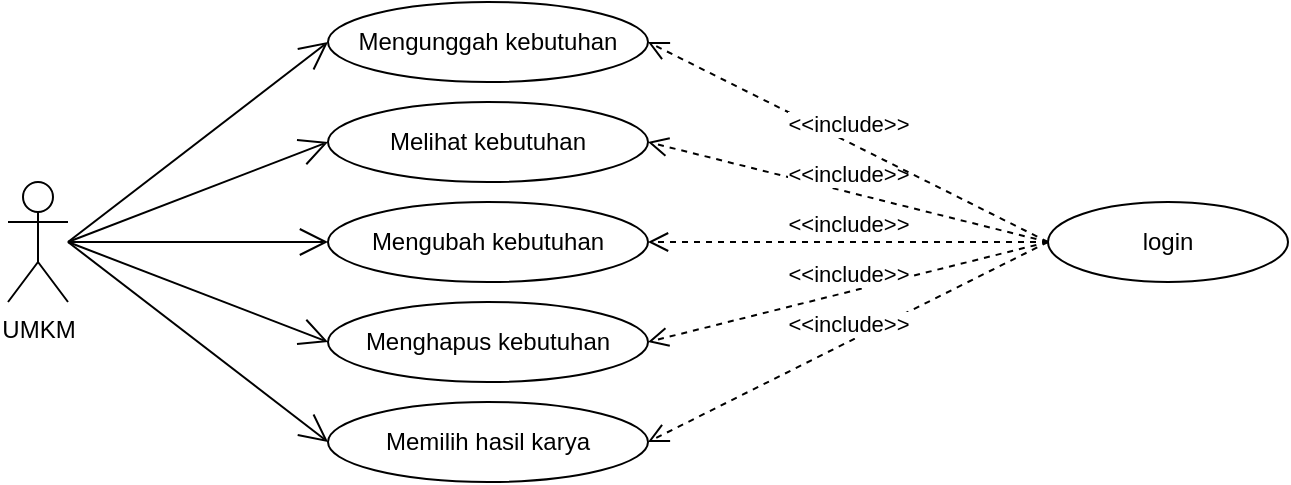 <mxfile version="24.4.6" type="github" pages="2">
  <diagram name="Use Case [UMKM]" id="LfaJoB-NcQiEeC0xRanB">
    <mxGraphModel dx="1034" dy="414" grid="1" gridSize="10" guides="1" tooltips="1" connect="1" arrows="1" fold="1" page="1" pageScale="1" pageWidth="850" pageHeight="1100" math="0" shadow="0">
      <root>
        <mxCell id="0" />
        <mxCell id="1" parent="0" />
        <mxCell id="EpuDyvNdZh_8wAbSD4OD-1" value="UMKM" style="shape=umlActor;verticalLabelPosition=bottom;verticalAlign=top;html=1;outlineConnect=0;" vertex="1" parent="1">
          <mxGeometry x="120" y="210" width="30" height="60" as="geometry" />
        </mxCell>
        <mxCell id="EpuDyvNdZh_8wAbSD4OD-2" value="&lt;font style=&quot;font-size: 12px;&quot; face=&quot;Helvetica&quot;&gt;&lt;span id=&quot;docs-internal-guid-a7e393d6-7fff-50bb-64bc-a7c13db04e78&quot; style=&quot;color: rgb(0, 0, 0); background-color: transparent; font-weight: 400; font-style: normal; font-variant: normal; text-decoration: none; vertical-align: baseline; white-space: pre-wrap;&quot;&gt;Mengunggah kebutuhan&lt;/span&gt;&lt;/font&gt;" style="ellipse;whiteSpace=wrap;html=1;" vertex="1" parent="1">
          <mxGeometry x="280" y="120" width="160" height="40" as="geometry" />
        </mxCell>
        <mxCell id="EpuDyvNdZh_8wAbSD4OD-3" value="&lt;font style=&quot;font-size: 12px;&quot; face=&quot;Helvetica&quot;&gt;&lt;span id=&quot;docs-internal-guid-a7e393d6-7fff-50bb-64bc-a7c13db04e78&quot; style=&quot;color: rgb(0, 0, 0); background-color: transparent; font-weight: 400; font-style: normal; font-variant: normal; text-decoration: none; vertical-align: baseline; white-space: pre-wrap;&quot;&gt;Melihat kebutuhan&lt;/span&gt;&lt;/font&gt;" style="ellipse;whiteSpace=wrap;html=1;" vertex="1" parent="1">
          <mxGeometry x="280" y="170" width="160" height="40" as="geometry" />
        </mxCell>
        <mxCell id="EpuDyvNdZh_8wAbSD4OD-4" value="&lt;font style=&quot;font-size: 12px;&quot; face=&quot;Helvetica&quot;&gt;&lt;span id=&quot;docs-internal-guid-a7e393d6-7fff-50bb-64bc-a7c13db04e78&quot; style=&quot;color: rgb(0, 0, 0); background-color: transparent; font-weight: 400; font-style: normal; font-variant: normal; text-decoration: none; vertical-align: baseline; white-space: pre-wrap;&quot;&gt;Mengubah kebutuhan&lt;/span&gt;&lt;/font&gt;" style="ellipse;whiteSpace=wrap;html=1;" vertex="1" parent="1">
          <mxGeometry x="280" y="220" width="160" height="40" as="geometry" />
        </mxCell>
        <mxCell id="EpuDyvNdZh_8wAbSD4OD-5" value="&lt;font style=&quot;font-size: 12px;&quot; face=&quot;Helvetica&quot;&gt;&lt;span id=&quot;docs-internal-guid-a7e393d6-7fff-50bb-64bc-a7c13db04e78&quot; style=&quot;color: rgb(0, 0, 0); background-color: transparent; font-weight: 400; font-style: normal; font-variant: normal; text-decoration: none; vertical-align: baseline; white-space: pre-wrap;&quot;&gt;Menghapus kebutuhan&lt;/span&gt;&lt;/font&gt;" style="ellipse;whiteSpace=wrap;html=1;" vertex="1" parent="1">
          <mxGeometry x="280" y="270" width="160" height="40" as="geometry" />
        </mxCell>
        <mxCell id="EpuDyvNdZh_8wAbSD4OD-6" value="Memilih hasil karya" style="ellipse;whiteSpace=wrap;html=1;" vertex="1" parent="1">
          <mxGeometry x="280" y="320" width="160" height="40" as="geometry" />
        </mxCell>
        <mxCell id="7BcZtqquvrEM_eg-r2az-1" value="login" style="ellipse;whiteSpace=wrap;html=1;" vertex="1" parent="1">
          <mxGeometry x="640" y="220" width="120" height="40" as="geometry" />
        </mxCell>
        <mxCell id="7BcZtqquvrEM_eg-r2az-2" value="&amp;lt;&amp;lt;include&amp;gt;&amp;gt;" style="html=1;verticalAlign=bottom;endArrow=open;dashed=1;endSize=8;curved=0;rounded=0;" edge="1" parent="1" source="7BcZtqquvrEM_eg-r2az-1" target="EpuDyvNdZh_8wAbSD4OD-4">
          <mxGeometry relative="1" as="geometry">
            <mxPoint x="530" y="270" as="sourcePoint" />
            <mxPoint x="450" y="270" as="targetPoint" />
          </mxGeometry>
        </mxCell>
        <mxCell id="7BcZtqquvrEM_eg-r2az-3" value="" style="endArrow=open;endFill=1;endSize=12;html=1;rounded=0;" edge="1" parent="1" source="EpuDyvNdZh_8wAbSD4OD-1" target="EpuDyvNdZh_8wAbSD4OD-4">
          <mxGeometry width="160" relative="1" as="geometry">
            <mxPoint x="370" y="270" as="sourcePoint" />
            <mxPoint x="530" y="270" as="targetPoint" />
          </mxGeometry>
        </mxCell>
        <mxCell id="7BcZtqquvrEM_eg-r2az-4" value="&amp;lt;&amp;lt;include&amp;gt;&amp;gt;" style="html=1;verticalAlign=bottom;endArrow=open;dashed=1;endSize=8;curved=0;rounded=0;entryX=1;entryY=0.5;entryDx=0;entryDy=0;exitX=0;exitY=0.5;exitDx=0;exitDy=0;" edge="1" parent="1" source="7BcZtqquvrEM_eg-r2az-1" target="EpuDyvNdZh_8wAbSD4OD-3">
          <mxGeometry relative="1" as="geometry">
            <mxPoint x="610" y="250" as="sourcePoint" />
            <mxPoint x="490" y="250" as="targetPoint" />
          </mxGeometry>
        </mxCell>
        <mxCell id="7BcZtqquvrEM_eg-r2az-5" value="&amp;lt;&amp;lt;include&amp;gt;&amp;gt;" style="html=1;verticalAlign=bottom;endArrow=open;dashed=1;endSize=8;curved=0;rounded=0;entryX=1;entryY=0.5;entryDx=0;entryDy=0;exitX=0;exitY=0.5;exitDx=0;exitDy=0;" edge="1" parent="1" source="7BcZtqquvrEM_eg-r2az-1" target="EpuDyvNdZh_8wAbSD4OD-2">
          <mxGeometry relative="1" as="geometry">
            <mxPoint x="628" y="236" as="sourcePoint" />
            <mxPoint x="490" y="190" as="targetPoint" />
          </mxGeometry>
        </mxCell>
        <mxCell id="7BcZtqquvrEM_eg-r2az-6" value="&amp;lt;&amp;lt;include&amp;gt;&amp;gt;" style="html=1;verticalAlign=bottom;endArrow=open;dashed=1;endSize=8;curved=0;rounded=0;entryX=1;entryY=0.5;entryDx=0;entryDy=0;exitX=0;exitY=0.5;exitDx=0;exitDy=0;" edge="1" parent="1" source="7BcZtqquvrEM_eg-r2az-1" target="EpuDyvNdZh_8wAbSD4OD-5">
          <mxGeometry relative="1" as="geometry">
            <mxPoint x="610" y="250" as="sourcePoint" />
            <mxPoint x="450" y="250" as="targetPoint" />
          </mxGeometry>
        </mxCell>
        <mxCell id="7BcZtqquvrEM_eg-r2az-7" value="&amp;lt;&amp;lt;include&amp;gt;&amp;gt;" style="html=1;verticalAlign=bottom;endArrow=open;dashed=1;endSize=8;curved=0;rounded=0;entryX=1;entryY=0.5;entryDx=0;entryDy=0;exitX=0;exitY=0.5;exitDx=0;exitDy=0;" edge="1" parent="1" source="7BcZtqquvrEM_eg-r2az-1" target="EpuDyvNdZh_8wAbSD4OD-6">
          <mxGeometry relative="1" as="geometry">
            <mxPoint x="610" y="250" as="sourcePoint" />
            <mxPoint x="450" y="310" as="targetPoint" />
          </mxGeometry>
        </mxCell>
        <mxCell id="7BcZtqquvrEM_eg-r2az-8" value="" style="endArrow=open;endFill=1;endSize=12;html=1;rounded=0;entryX=0;entryY=0.5;entryDx=0;entryDy=0;" edge="1" parent="1" target="EpuDyvNdZh_8wAbSD4OD-5">
          <mxGeometry width="160" relative="1" as="geometry">
            <mxPoint x="150" y="240" as="sourcePoint" />
            <mxPoint x="290" y="250" as="targetPoint" />
          </mxGeometry>
        </mxCell>
        <mxCell id="7BcZtqquvrEM_eg-r2az-9" value="" style="endArrow=open;endFill=1;endSize=12;html=1;rounded=0;entryX=0;entryY=0.5;entryDx=0;entryDy=0;" edge="1" parent="1" target="EpuDyvNdZh_8wAbSD4OD-6">
          <mxGeometry width="160" relative="1" as="geometry">
            <mxPoint x="150" y="240" as="sourcePoint" />
            <mxPoint x="290" y="300" as="targetPoint" />
          </mxGeometry>
        </mxCell>
        <mxCell id="7BcZtqquvrEM_eg-r2az-10" value="" style="endArrow=open;endFill=1;endSize=12;html=1;rounded=0;entryX=0;entryY=0.5;entryDx=0;entryDy=0;" edge="1" parent="1" target="EpuDyvNdZh_8wAbSD4OD-3">
          <mxGeometry width="160" relative="1" as="geometry">
            <mxPoint x="150" y="240" as="sourcePoint" />
            <mxPoint x="290" y="250" as="targetPoint" />
          </mxGeometry>
        </mxCell>
        <mxCell id="7BcZtqquvrEM_eg-r2az-11" value="" style="endArrow=open;endFill=1;endSize=12;html=1;rounded=0;entryX=0;entryY=0.5;entryDx=0;entryDy=0;" edge="1" parent="1" target="EpuDyvNdZh_8wAbSD4OD-2">
          <mxGeometry width="160" relative="1" as="geometry">
            <mxPoint x="150" y="240" as="sourcePoint" />
            <mxPoint x="290" y="200" as="targetPoint" />
          </mxGeometry>
        </mxCell>
      </root>
    </mxGraphModel>
  </diagram>
  <diagram id="nw_ZhJcw6fZ-1_aWL_xj" name="Use Case [Mahasiswa]">
    <mxGraphModel dx="713" dy="286" grid="1" gridSize="10" guides="1" tooltips="1" connect="1" arrows="1" fold="1" page="1" pageScale="1" pageWidth="850" pageHeight="1100" math="0" shadow="0">
      <root>
        <mxCell id="0" />
        <mxCell id="1" parent="0" />
        <mxCell id="RI9S4w4_n_MVHm01eZcZ-1" value="Mahasiswa" style="shape=umlActor;verticalLabelPosition=bottom;verticalAlign=top;html=1;outlineConnect=0;" vertex="1" parent="1">
          <mxGeometry x="120" y="210" width="30" height="60" as="geometry" />
        </mxCell>
        <mxCell id="RI9S4w4_n_MVHm01eZcZ-2" value="&lt;font style=&quot;font-size: 12px;&quot; face=&quot;Helvetica&quot;&gt;&lt;span id=&quot;docs-internal-guid-a7e393d6-7fff-50bb-64bc-a7c13db04e78&quot; style=&quot;color: rgb(0, 0, 0); background-color: transparent; font-weight: 400; font-style: normal; font-variant: normal; text-decoration: none; vertical-align: baseline; white-space: pre-wrap;&quot;&gt;Mengunggah karya&lt;/span&gt;&lt;/font&gt;" style="ellipse;whiteSpace=wrap;html=1;" vertex="1" parent="1">
          <mxGeometry x="280" y="145" width="160" height="40" as="geometry" />
        </mxCell>
        <mxCell id="RI9S4w4_n_MVHm01eZcZ-3" value="&lt;font style=&quot;font-size: 12px;&quot; face=&quot;Helvetica&quot;&gt;&lt;span id=&quot;docs-internal-guid-a7e393d6-7fff-50bb-64bc-a7c13db04e78&quot; style=&quot;color: rgb(0, 0, 0); background-color: transparent; font-weight: 400; font-style: normal; font-variant: normal; text-decoration: none; vertical-align: baseline; white-space: pre-wrap;&quot;&gt;Melihat &lt;/span&gt;&lt;/font&gt;&lt;font style=&quot;font-size: 12px;&quot; face=&quot;Helvetica&quot;&gt;&lt;span id=&quot;docs-internal-guid-a7e393d6-7fff-50bb-64bc-a7c13db04e78&quot; style=&quot;color: rgb(0, 0, 0); background-color: transparent; font-weight: 400; font-style: normal; font-variant: normal; text-decoration: none; vertical-align: baseline; white-space: pre-wrap;&quot;&gt;karya&lt;/span&gt;&lt;/font&gt;" style="ellipse;whiteSpace=wrap;html=1;" vertex="1" parent="1">
          <mxGeometry x="280" y="195" width="160" height="40" as="geometry" />
        </mxCell>
        <mxCell id="RI9S4w4_n_MVHm01eZcZ-4" value="&lt;font style=&quot;font-size: 12px;&quot; face=&quot;Helvetica&quot;&gt;&lt;span id=&quot;docs-internal-guid-a7e393d6-7fff-50bb-64bc-a7c13db04e78&quot; style=&quot;color: rgb(0, 0, 0); background-color: transparent; font-weight: 400; font-style: normal; font-variant: normal; text-decoration: none; vertical-align: baseline; white-space: pre-wrap;&quot;&gt;Mengubah &lt;/span&gt;&lt;/font&gt;&lt;font style=&quot;font-size: 12px;&quot; face=&quot;Helvetica&quot;&gt;&lt;span id=&quot;docs-internal-guid-a7e393d6-7fff-50bb-64bc-a7c13db04e78&quot; style=&quot;color: rgb(0, 0, 0); background-color: transparent; font-weight: 400; font-style: normal; font-variant: normal; text-decoration: none; vertical-align: baseline; white-space: pre-wrap;&quot;&gt;karya&lt;/span&gt;&lt;/font&gt;" style="ellipse;whiteSpace=wrap;html=1;" vertex="1" parent="1">
          <mxGeometry x="280" y="245" width="160" height="40" as="geometry" />
        </mxCell>
        <mxCell id="RI9S4w4_n_MVHm01eZcZ-5" value="&lt;font style=&quot;font-size: 12px;&quot; face=&quot;Helvetica&quot;&gt;&lt;span id=&quot;docs-internal-guid-a7e393d6-7fff-50bb-64bc-a7c13db04e78&quot; style=&quot;color: rgb(0, 0, 0); background-color: transparent; font-weight: 400; font-style: normal; font-variant: normal; text-decoration: none; vertical-align: baseline; white-space: pre-wrap;&quot;&gt;Menghapus &lt;/span&gt;&lt;/font&gt;&lt;font style=&quot;font-size: 12px;&quot; face=&quot;Helvetica&quot;&gt;&lt;span id=&quot;docs-internal-guid-a7e393d6-7fff-50bb-64bc-a7c13db04e78&quot; style=&quot;color: rgb(0, 0, 0); background-color: transparent; font-weight: 400; font-style: normal; font-variant: normal; text-decoration: none; vertical-align: baseline; white-space: pre-wrap;&quot;&gt;karya&lt;/span&gt;&lt;/font&gt;" style="ellipse;whiteSpace=wrap;html=1;" vertex="1" parent="1">
          <mxGeometry x="280" y="295" width="160" height="40" as="geometry" />
        </mxCell>
        <mxCell id="RI9S4w4_n_MVHm01eZcZ-7" value="login" style="ellipse;whiteSpace=wrap;html=1;" vertex="1" parent="1">
          <mxGeometry x="640" y="220" width="120" height="40" as="geometry" />
        </mxCell>
        <mxCell id="RI9S4w4_n_MVHm01eZcZ-8" value="&amp;lt;&amp;lt;include&amp;gt;&amp;gt;" style="html=1;verticalAlign=bottom;endArrow=open;dashed=1;endSize=8;curved=0;rounded=0;" edge="1" parent="1" source="RI9S4w4_n_MVHm01eZcZ-7" target="RI9S4w4_n_MVHm01eZcZ-4">
          <mxGeometry relative="1" as="geometry">
            <mxPoint x="530" y="270" as="sourcePoint" />
            <mxPoint x="450" y="270" as="targetPoint" />
          </mxGeometry>
        </mxCell>
        <mxCell id="RI9S4w4_n_MVHm01eZcZ-9" value="" style="endArrow=open;endFill=1;endSize=12;html=1;rounded=0;" edge="1" parent="1" source="RI9S4w4_n_MVHm01eZcZ-1" target="RI9S4w4_n_MVHm01eZcZ-4">
          <mxGeometry width="160" relative="1" as="geometry">
            <mxPoint x="370" y="270" as="sourcePoint" />
            <mxPoint x="530" y="270" as="targetPoint" />
          </mxGeometry>
        </mxCell>
        <mxCell id="RI9S4w4_n_MVHm01eZcZ-10" value="&amp;lt;&amp;lt;include&amp;gt;&amp;gt;" style="html=1;verticalAlign=bottom;endArrow=open;dashed=1;endSize=8;curved=0;rounded=0;entryX=1;entryY=0.5;entryDx=0;entryDy=0;exitX=0;exitY=0.5;exitDx=0;exitDy=0;" edge="1" parent="1" source="RI9S4w4_n_MVHm01eZcZ-7" target="RI9S4w4_n_MVHm01eZcZ-3">
          <mxGeometry relative="1" as="geometry">
            <mxPoint x="610" y="250" as="sourcePoint" />
            <mxPoint x="490" y="250" as="targetPoint" />
          </mxGeometry>
        </mxCell>
        <mxCell id="RI9S4w4_n_MVHm01eZcZ-11" value="&amp;lt;&amp;lt;include&amp;gt;&amp;gt;" style="html=1;verticalAlign=bottom;endArrow=open;dashed=1;endSize=8;curved=0;rounded=0;entryX=1;entryY=0.5;entryDx=0;entryDy=0;exitX=0;exitY=0.5;exitDx=0;exitDy=0;" edge="1" parent="1" source="RI9S4w4_n_MVHm01eZcZ-7" target="RI9S4w4_n_MVHm01eZcZ-2">
          <mxGeometry relative="1" as="geometry">
            <mxPoint x="628" y="236" as="sourcePoint" />
            <mxPoint x="490" y="190" as="targetPoint" />
          </mxGeometry>
        </mxCell>
        <mxCell id="RI9S4w4_n_MVHm01eZcZ-12" value="&amp;lt;&amp;lt;include&amp;gt;&amp;gt;" style="html=1;verticalAlign=bottom;endArrow=open;dashed=1;endSize=8;curved=0;rounded=0;entryX=1;entryY=0.5;entryDx=0;entryDy=0;exitX=0;exitY=0.5;exitDx=0;exitDy=0;" edge="1" parent="1" source="RI9S4w4_n_MVHm01eZcZ-7" target="RI9S4w4_n_MVHm01eZcZ-5">
          <mxGeometry relative="1" as="geometry">
            <mxPoint x="610" y="250" as="sourcePoint" />
            <mxPoint x="450" y="250" as="targetPoint" />
          </mxGeometry>
        </mxCell>
        <mxCell id="RI9S4w4_n_MVHm01eZcZ-14" value="" style="endArrow=open;endFill=1;endSize=12;html=1;rounded=0;entryX=0;entryY=0.5;entryDx=0;entryDy=0;" edge="1" parent="1" target="RI9S4w4_n_MVHm01eZcZ-5">
          <mxGeometry width="160" relative="1" as="geometry">
            <mxPoint x="150" y="240" as="sourcePoint" />
            <mxPoint x="290" y="250" as="targetPoint" />
          </mxGeometry>
        </mxCell>
        <mxCell id="RI9S4w4_n_MVHm01eZcZ-16" value="" style="endArrow=open;endFill=1;endSize=12;html=1;rounded=0;entryX=0;entryY=0.5;entryDx=0;entryDy=0;" edge="1" parent="1" target="RI9S4w4_n_MVHm01eZcZ-3">
          <mxGeometry width="160" relative="1" as="geometry">
            <mxPoint x="150" y="240" as="sourcePoint" />
            <mxPoint x="290" y="250" as="targetPoint" />
          </mxGeometry>
        </mxCell>
        <mxCell id="RI9S4w4_n_MVHm01eZcZ-17" value="" style="endArrow=open;endFill=1;endSize=12;html=1;rounded=0;entryX=0;entryY=0.5;entryDx=0;entryDy=0;" edge="1" parent="1" target="RI9S4w4_n_MVHm01eZcZ-2">
          <mxGeometry width="160" relative="1" as="geometry">
            <mxPoint x="150" y="240" as="sourcePoint" />
            <mxPoint x="290" y="200" as="targetPoint" />
          </mxGeometry>
        </mxCell>
      </root>
    </mxGraphModel>
  </diagram>
</mxfile>
